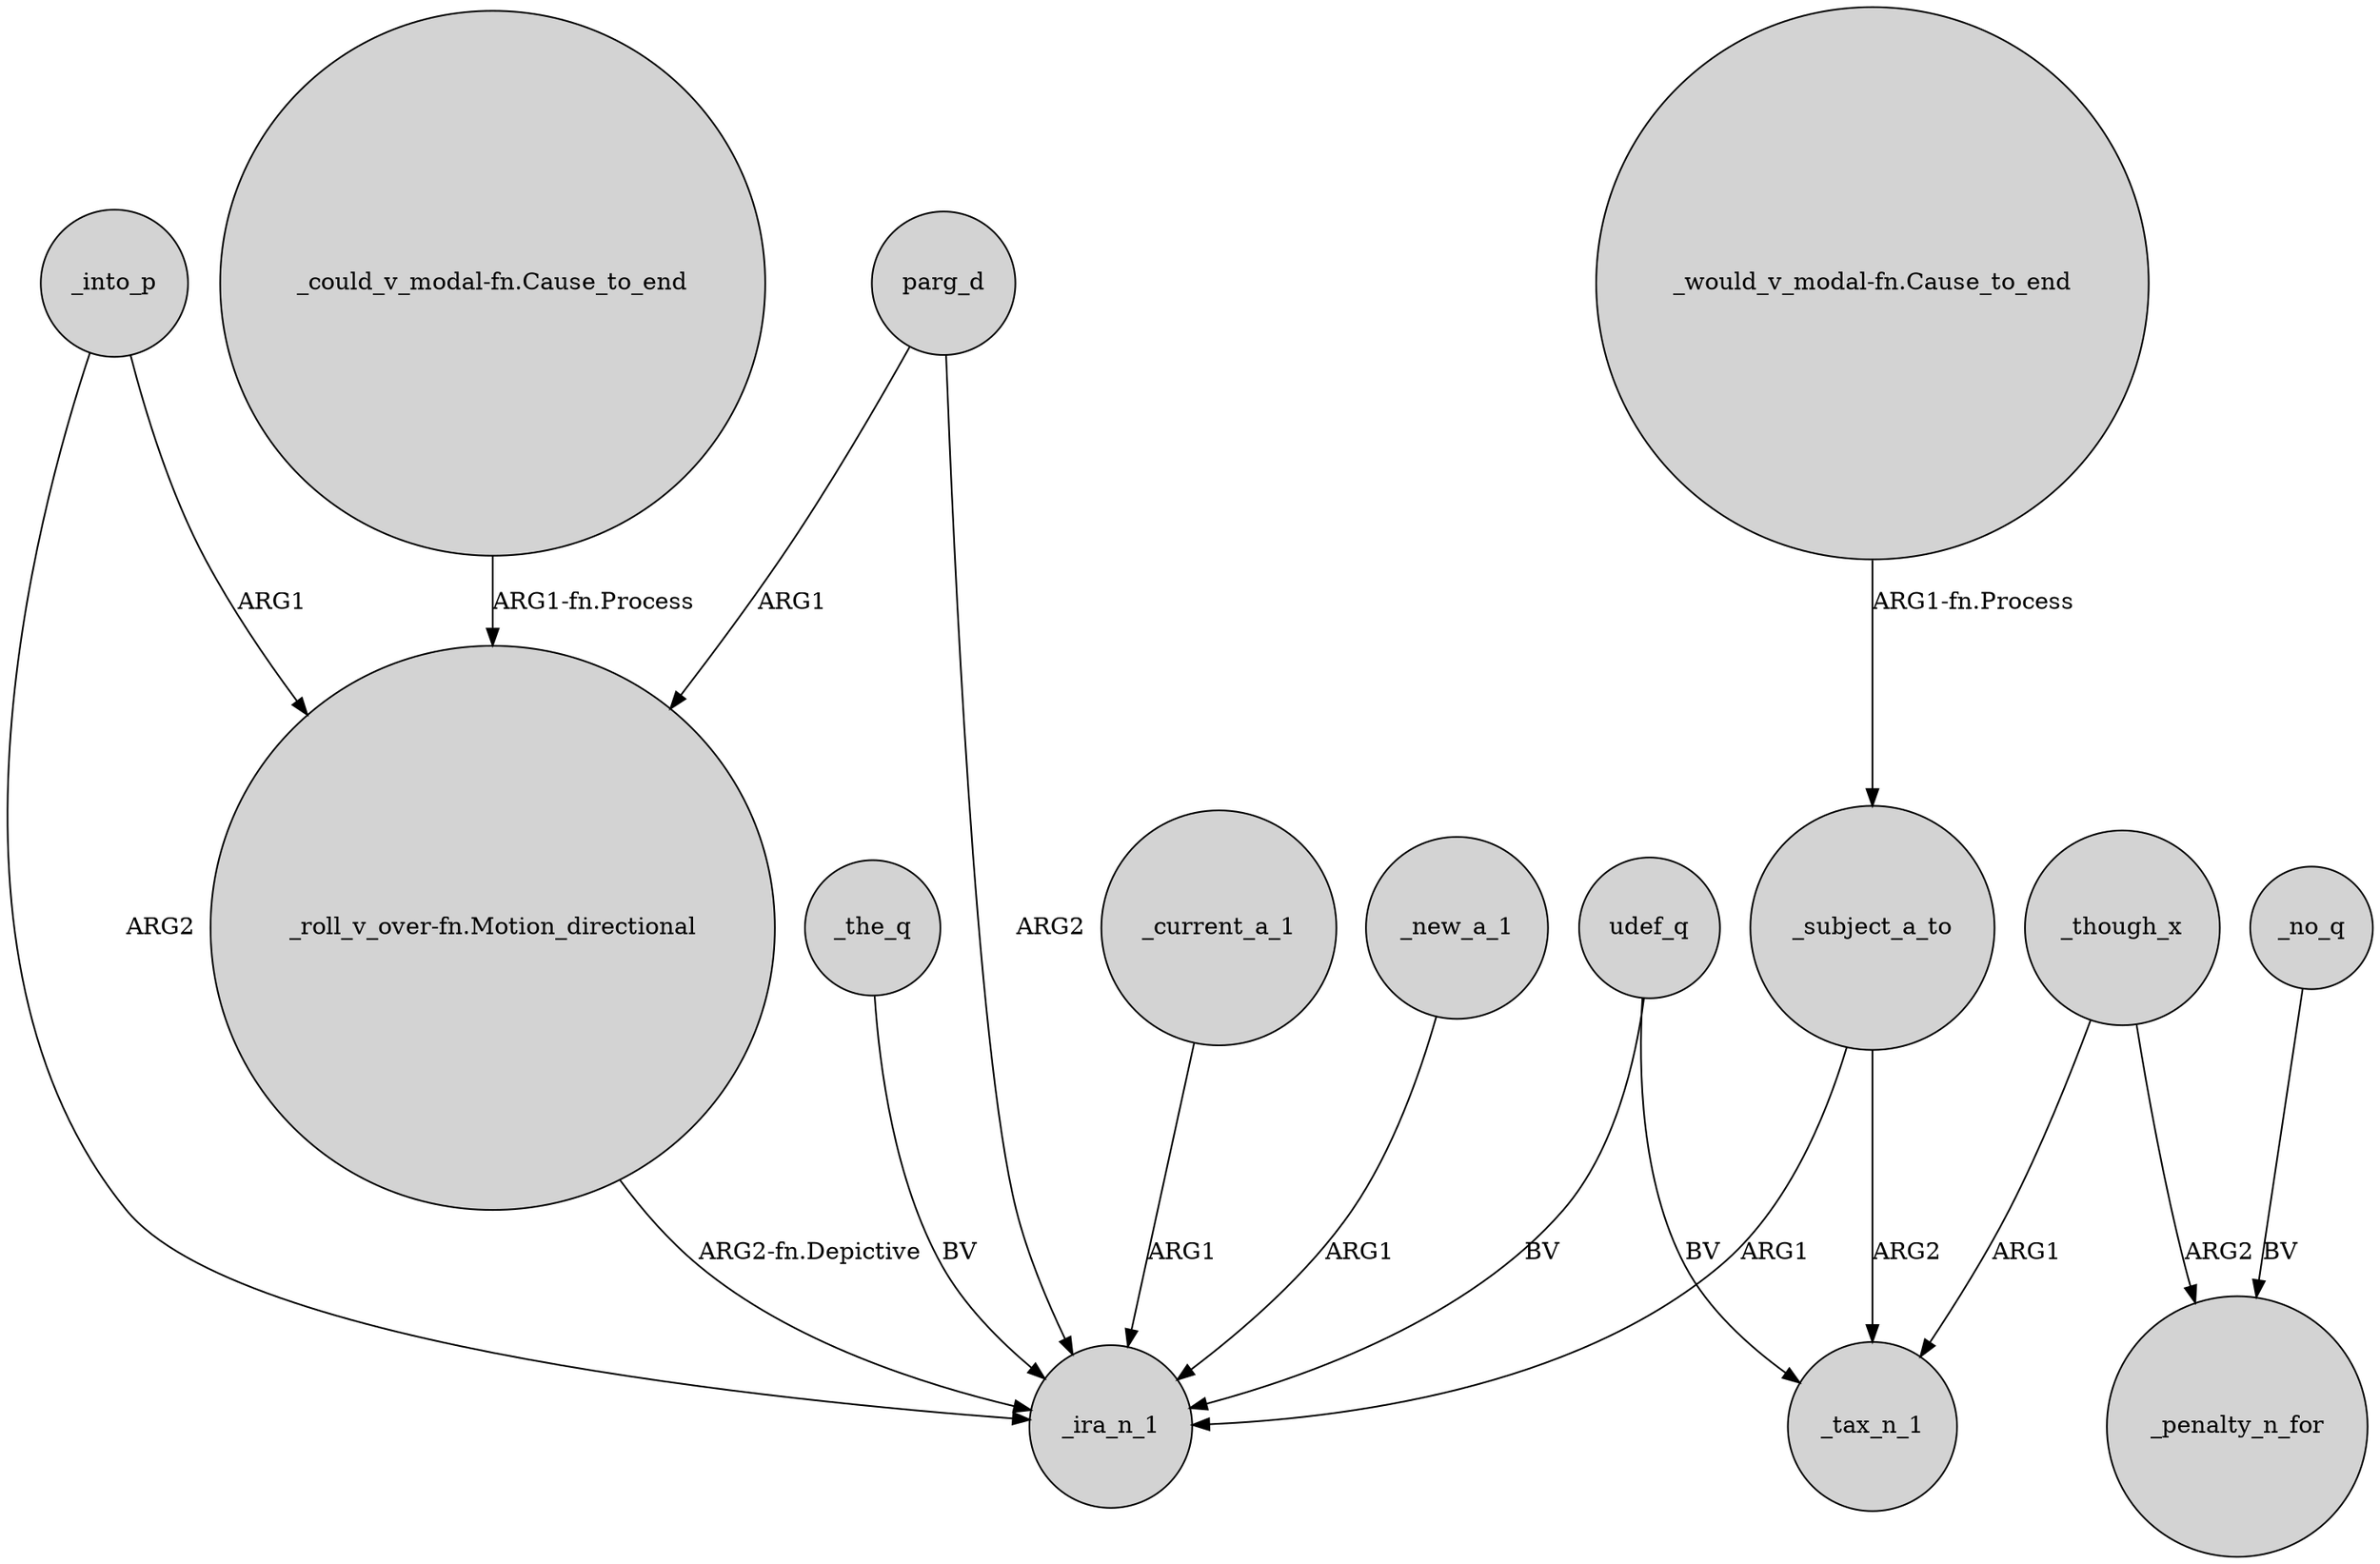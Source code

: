 digraph {
	node [shape=circle style=filled]
	parg_d -> "_roll_v_over-fn.Motion_directional" [label=ARG1]
	_no_q -> _penalty_n_for [label=BV]
	_though_x -> _tax_n_1 [label=ARG1]
	"_roll_v_over-fn.Motion_directional" -> _ira_n_1 [label="ARG2-fn.Depictive"]
	_into_p -> _ira_n_1 [label=ARG2]
	_the_q -> _ira_n_1 [label=BV]
	"_could_v_modal-fn.Cause_to_end" -> "_roll_v_over-fn.Motion_directional" [label="ARG1-fn.Process"]
	_subject_a_to -> _tax_n_1 [label=ARG2]
	_current_a_1 -> _ira_n_1 [label=ARG1]
	parg_d -> _ira_n_1 [label=ARG2]
	_subject_a_to -> _ira_n_1 [label=ARG1]
	_though_x -> _penalty_n_for [label=ARG2]
	_into_p -> "_roll_v_over-fn.Motion_directional" [label=ARG1]
	"_would_v_modal-fn.Cause_to_end" -> _subject_a_to [label="ARG1-fn.Process"]
	udef_q -> _ira_n_1 [label=BV]
	_new_a_1 -> _ira_n_1 [label=ARG1]
	udef_q -> _tax_n_1 [label=BV]
}
